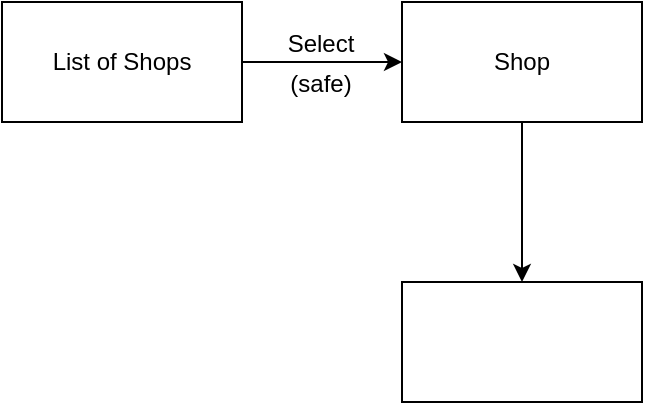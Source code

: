 <mxfile version="14.6.3" type="github">
  <diagram id="zP2mgjSVDtpXuVSCON4j" name="Page-1">
    <mxGraphModel dx="1426" dy="803" grid="1" gridSize="10" guides="1" tooltips="1" connect="1" arrows="1" fold="1" page="1" pageScale="1" pageWidth="850" pageHeight="1100" math="0" shadow="0">
      <root>
        <mxCell id="0" />
        <mxCell id="1" parent="0" />
        <mxCell id="_i-PXns4eNYwzOup4u-u-3" value="" style="edgeStyle=orthogonalEdgeStyle;rounded=0;orthogonalLoop=1;jettySize=auto;html=1;" edge="1" parent="1" source="_i-PXns4eNYwzOup4u-u-1" target="_i-PXns4eNYwzOup4u-u-2">
          <mxGeometry relative="1" as="geometry" />
        </mxCell>
        <mxCell id="_i-PXns4eNYwzOup4u-u-1" value="&lt;font face=&quot;Helvetica&quot;&gt;List of Shops&lt;/font&gt;" style="rounded=0;whiteSpace=wrap;html=1;" vertex="1" parent="1">
          <mxGeometry x="210" y="200" width="120" height="60" as="geometry" />
        </mxCell>
        <mxCell id="_i-PXns4eNYwzOup4u-u-5" value="" style="edgeStyle=orthogonalEdgeStyle;rounded=0;orthogonalLoop=1;jettySize=auto;html=1;" edge="1" parent="1" source="_i-PXns4eNYwzOup4u-u-2" target="_i-PXns4eNYwzOup4u-u-4">
          <mxGeometry relative="1" as="geometry" />
        </mxCell>
        <mxCell id="_i-PXns4eNYwzOup4u-u-2" value="&lt;font face=&quot;Helvetica&quot;&gt;Shop&lt;/font&gt;" style="rounded=0;whiteSpace=wrap;html=1;" vertex="1" parent="1">
          <mxGeometry x="410" y="200" width="120" height="60" as="geometry" />
        </mxCell>
        <mxCell id="_i-PXns4eNYwzOup4u-u-4" value="" style="rounded=0;whiteSpace=wrap;html=1;" vertex="1" parent="1">
          <mxGeometry x="410" y="340" width="120" height="60" as="geometry" />
        </mxCell>
        <mxCell id="_i-PXns4eNYwzOup4u-u-6" value="Select" style="text;html=1;align=center;verticalAlign=middle;resizable=0;points=[];autosize=1;strokeColor=none;" vertex="1" parent="1">
          <mxGeometry x="344" y="211" width="50" height="20" as="geometry" />
        </mxCell>
        <mxCell id="_i-PXns4eNYwzOup4u-u-9" value="(safe)" style="text;html=1;align=center;verticalAlign=middle;resizable=0;points=[];autosize=1;strokeColor=none;" vertex="1" parent="1">
          <mxGeometry x="344" y="231" width="50" height="20" as="geometry" />
        </mxCell>
      </root>
    </mxGraphModel>
  </diagram>
</mxfile>
